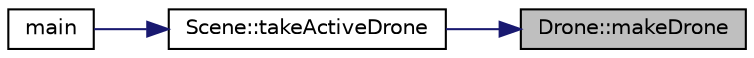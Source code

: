 digraph "Drone::makeDrone"
{
 // INTERACTIVE_SVG=YES
 // LATEX_PDF_SIZE
  edge [fontname="Helvetica",fontsize="10",labelfontname="Helvetica",labelfontsize="10"];
  node [fontname="Helvetica",fontsize="10",shape=record];
  rankdir="RL";
  Node1 [label="Drone::makeDrone",height=0.2,width=0.4,color="black", fillcolor="grey75", style="filled", fontcolor="black",tooltip="Funkcja inicjalizuje Drona."];
  Node1 -> Node2 [dir="back",color="midnightblue",fontsize="10",style="solid",fontname="Helvetica"];
  Node2 [label="Scene::takeActiveDrone",height=0.2,width=0.4,color="black", fillcolor="white", style="filled",URL="$class_scene.html#afef0ce71ec071c41994719872b9113e0",tooltip="Funkcja pozwala na wybranie przez użytkownika aktywnego drona."];
  Node2 -> Node3 [dir="back",color="midnightblue",fontsize="10",style="solid",fontname="Helvetica"];
  Node3 [label="main",height=0.2,width=0.4,color="black", fillcolor="white", style="filled",URL="$main_8cpp.html#ae66f6b31b5ad750f1fe042a706a4e3d4",tooltip=" "];
}
